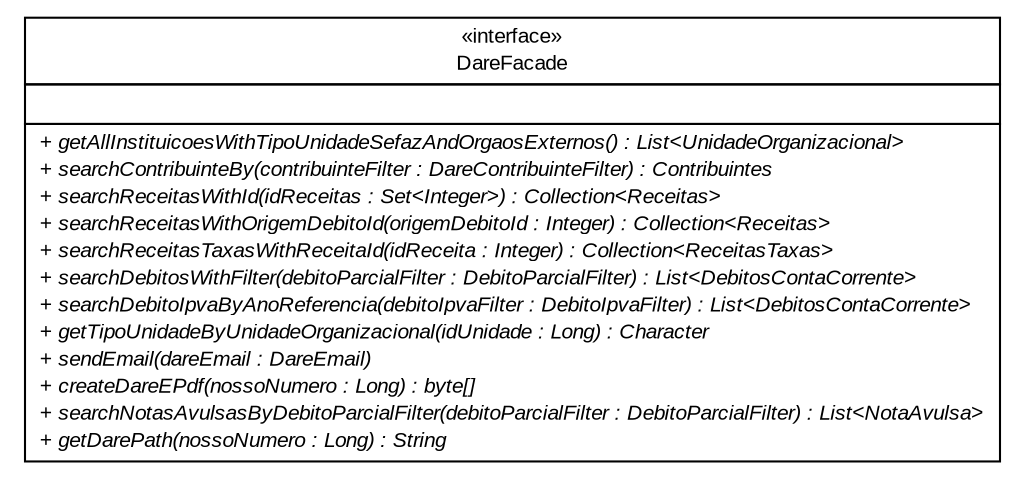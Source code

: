 #!/usr/local/bin/dot
#
# Class diagram 
# Generated by UMLGraph version R5_6 (http://www.umlgraph.org/)
#

digraph G {
	edge [fontname="arial",fontsize=10,labelfontname="arial",labelfontsize=10];
	node [fontname="arial",fontsize=10,shape=plaintext];
	nodesep=0.25;
	ranksep=0.5;
	// br.gov.to.sefaz.arr.dare.facade.DareFacade
	c1167 [label=<<table title="br.gov.to.sefaz.arr.dare.facade.DareFacade" border="0" cellborder="1" cellspacing="0" cellpadding="2" port="p" href="./DareFacade.html">
		<tr><td><table border="0" cellspacing="0" cellpadding="1">
<tr><td align="center" balign="center"> &#171;interface&#187; </td></tr>
<tr><td align="center" balign="center"> DareFacade </td></tr>
		</table></td></tr>
		<tr><td><table border="0" cellspacing="0" cellpadding="1">
<tr><td align="left" balign="left">  </td></tr>
		</table></td></tr>
		<tr><td><table border="0" cellspacing="0" cellpadding="1">
<tr><td align="left" balign="left"><font face="arial italic" point-size="10.0"> + getAllInstituicoesWithTipoUnidadeSefazAndOrgaosExternos() : List&lt;UnidadeOrganizacional&gt; </font></td></tr>
<tr><td align="left" balign="left"><font face="arial italic" point-size="10.0"> + searchContribuinteBy(contribuinteFilter : DareContribuinteFilter) : Contribuintes </font></td></tr>
<tr><td align="left" balign="left"><font face="arial italic" point-size="10.0"> + searchReceitasWithId(idReceitas : Set&lt;Integer&gt;) : Collection&lt;Receitas&gt; </font></td></tr>
<tr><td align="left" balign="left"><font face="arial italic" point-size="10.0"> + searchReceitasWithOrigemDebitoId(origemDebitoId : Integer) : Collection&lt;Receitas&gt; </font></td></tr>
<tr><td align="left" balign="left"><font face="arial italic" point-size="10.0"> + searchReceitasTaxasWithReceitaId(idReceita : Integer) : Collection&lt;ReceitasTaxas&gt; </font></td></tr>
<tr><td align="left" balign="left"><font face="arial italic" point-size="10.0"> + searchDebitosWithFilter(debitoParcialFilter : DebitoParcialFilter) : List&lt;DebitosContaCorrente&gt; </font></td></tr>
<tr><td align="left" balign="left"><font face="arial italic" point-size="10.0"> + searchDebitoIpvaByAnoReferencia(debitoIpvaFilter : DebitoIpvaFilter) : List&lt;DebitosContaCorrente&gt; </font></td></tr>
<tr><td align="left" balign="left"><font face="arial italic" point-size="10.0"> + getTipoUnidadeByUnidadeOrganizacional(idUnidade : Long) : Character </font></td></tr>
<tr><td align="left" balign="left"><font face="arial italic" point-size="10.0"> + sendEmail(dareEmail : DareEmail) </font></td></tr>
<tr><td align="left" balign="left"><font face="arial italic" point-size="10.0"> + createDareEPdf(nossoNumero : Long) : byte[] </font></td></tr>
<tr><td align="left" balign="left"><font face="arial italic" point-size="10.0"> + searchNotasAvulsasByDebitoParcialFilter(debitoParcialFilter : DebitoParcialFilter) : List&lt;NotaAvulsa&gt; </font></td></tr>
<tr><td align="left" balign="left"><font face="arial italic" point-size="10.0"> + getDarePath(nossoNumero : Long) : String </font></td></tr>
		</table></td></tr>
		</table>>, URL="./DareFacade.html", fontname="arial", fontcolor="black", fontsize=10.0];
}

